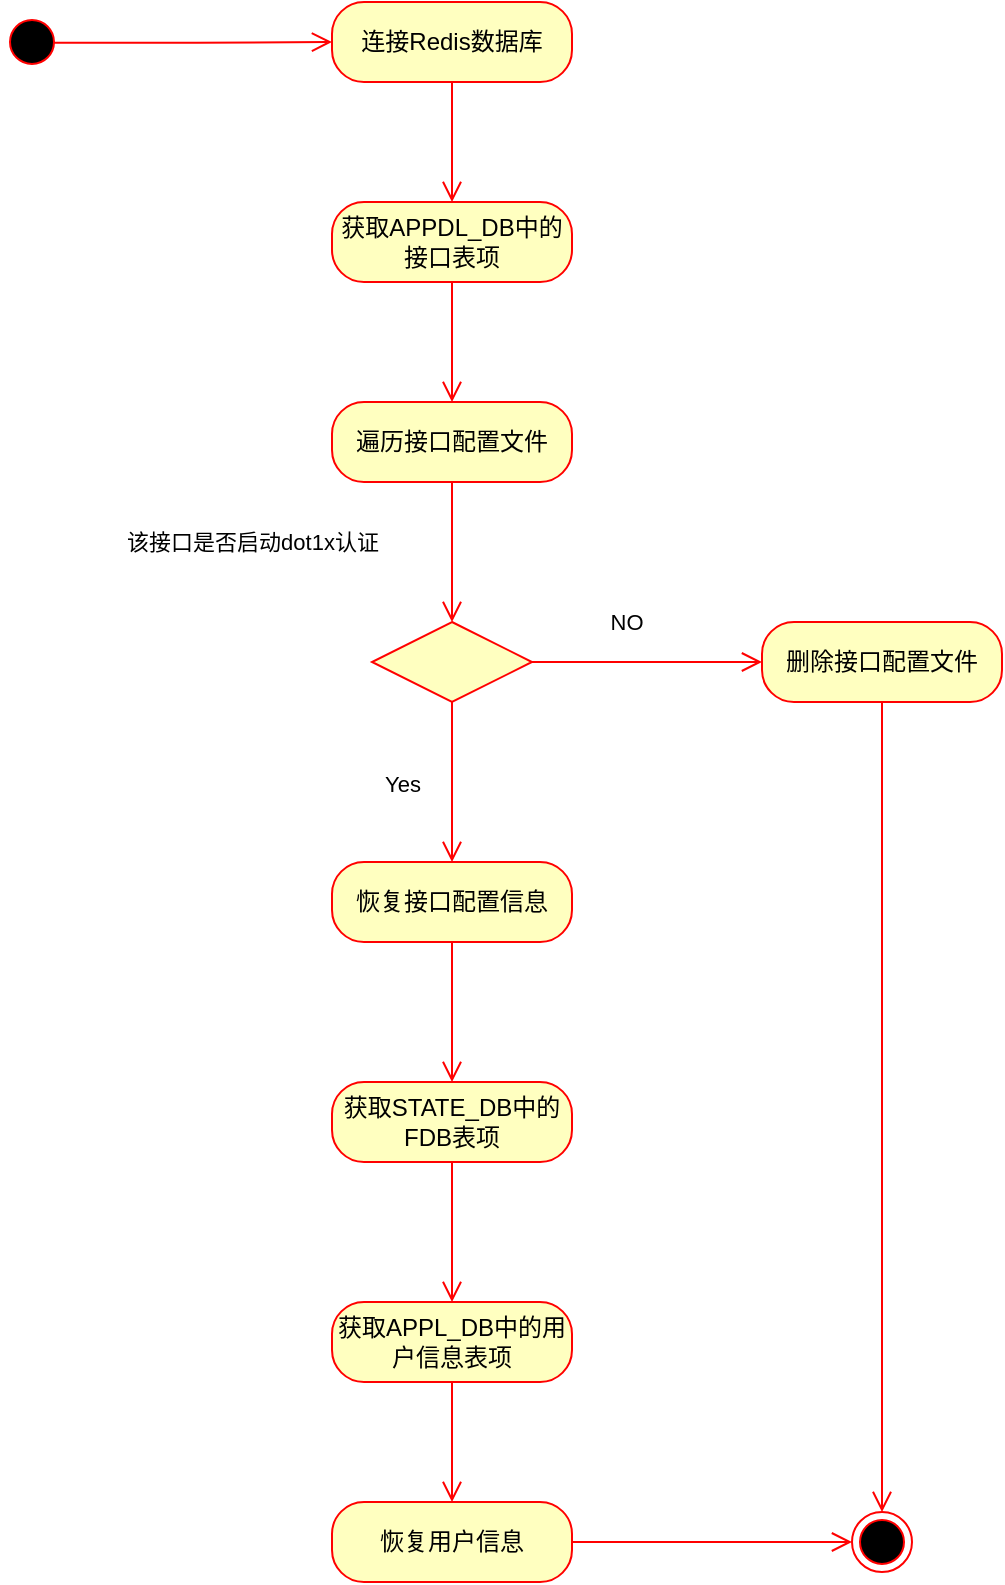 <mxfile version="21.6.6" type="github">
  <diagram name="第 1 页" id="rZtprluGpIdklK5qmUXH">
    <mxGraphModel dx="2841" dy="1294" grid="1" gridSize="10" guides="1" tooltips="1" connect="1" arrows="1" fold="1" page="1" pageScale="1" pageWidth="827" pageHeight="1169" math="0" shadow="0">
      <root>
        <mxCell id="0" />
        <mxCell id="1" parent="0" />
        <mxCell id="FhwYWp9bJd9N0G8-TKpN-5" value="" style="ellipse;html=1;shape=startState;fillColor=#000000;strokeColor=#ff0000;" vertex="1" parent="1">
          <mxGeometry x="-160" y="175" width="30" height="30" as="geometry" />
        </mxCell>
        <mxCell id="FhwYWp9bJd9N0G8-TKpN-6" value="" style="edgeStyle=orthogonalEdgeStyle;html=1;verticalAlign=bottom;endArrow=open;endSize=8;strokeColor=#ff0000;rounded=0;entryX=0;entryY=0.5;entryDx=0;entryDy=0;exitX=0.858;exitY=0.514;exitDx=0;exitDy=0;exitPerimeter=0;" edge="1" source="FhwYWp9bJd9N0G8-TKpN-5" parent="1" target="FhwYWp9bJd9N0G8-TKpN-10">
          <mxGeometry relative="1" as="geometry">
            <mxPoint x="65" y="170" as="targetPoint" />
            <mxPoint x="-130" y="190" as="sourcePoint" />
            <Array as="points" />
          </mxGeometry>
        </mxCell>
        <mxCell id="FhwYWp9bJd9N0G8-TKpN-10" value="连接Redis数据库" style="rounded=1;whiteSpace=wrap;html=1;arcSize=40;fontColor=#000000;fillColor=#ffffc0;strokeColor=#ff0000;" vertex="1" parent="1">
          <mxGeometry x="5" y="170" width="120" height="40" as="geometry" />
        </mxCell>
        <mxCell id="FhwYWp9bJd9N0G8-TKpN-11" value="" style="edgeStyle=orthogonalEdgeStyle;html=1;verticalAlign=bottom;endArrow=open;endSize=8;strokeColor=#ff0000;rounded=0;" edge="1" source="FhwYWp9bJd9N0G8-TKpN-10" parent="1">
          <mxGeometry relative="1" as="geometry">
            <mxPoint x="65" y="270" as="targetPoint" />
          </mxGeometry>
        </mxCell>
        <mxCell id="FhwYWp9bJd9N0G8-TKpN-12" value="获取APPDL_DB中的接口表项" style="rounded=1;whiteSpace=wrap;html=1;arcSize=40;fontColor=#000000;fillColor=#ffffc0;strokeColor=#ff0000;" vertex="1" parent="1">
          <mxGeometry x="5" y="270" width="120" height="40" as="geometry" />
        </mxCell>
        <mxCell id="FhwYWp9bJd9N0G8-TKpN-13" value="" style="edgeStyle=orthogonalEdgeStyle;html=1;verticalAlign=bottom;endArrow=open;endSize=8;strokeColor=#ff0000;rounded=0;" edge="1" source="FhwYWp9bJd9N0G8-TKpN-12" parent="1">
          <mxGeometry relative="1" as="geometry">
            <mxPoint x="65" y="370" as="targetPoint" />
          </mxGeometry>
        </mxCell>
        <mxCell id="FhwYWp9bJd9N0G8-TKpN-14" value="遍历接口配置文件" style="rounded=1;whiteSpace=wrap;html=1;arcSize=40;fontColor=#000000;fillColor=#ffffc0;strokeColor=#ff0000;" vertex="1" parent="1">
          <mxGeometry x="5" y="370" width="120" height="40" as="geometry" />
        </mxCell>
        <mxCell id="FhwYWp9bJd9N0G8-TKpN-16" value="" style="edgeStyle=orthogonalEdgeStyle;html=1;verticalAlign=bottom;endArrow=open;endSize=8;strokeColor=#ff0000;rounded=0;exitX=0.5;exitY=1;exitDx=0;exitDy=0;entryX=0.5;entryY=0;entryDx=0;entryDy=0;" edge="1" parent="1" source="FhwYWp9bJd9N0G8-TKpN-14" target="FhwYWp9bJd9N0G8-TKpN-17">
          <mxGeometry relative="1" as="geometry">
            <mxPoint x="310" y="430" as="targetPoint" />
            <mxPoint x="220" y="250" as="sourcePoint" />
          </mxGeometry>
        </mxCell>
        <mxCell id="FhwYWp9bJd9N0G8-TKpN-17" value="" style="rhombus;whiteSpace=wrap;html=1;fontColor=#000000;fillColor=#ffffc0;strokeColor=#ff0000;" vertex="1" parent="1">
          <mxGeometry x="25" y="480" width="80" height="40" as="geometry" />
        </mxCell>
        <mxCell id="FhwYWp9bJd9N0G8-TKpN-20" value="恢复接口配置信息" style="rounded=1;whiteSpace=wrap;html=1;arcSize=40;fontColor=#000000;fillColor=#ffffc0;strokeColor=#ff0000;" vertex="1" parent="1">
          <mxGeometry x="5" y="600" width="120" height="40" as="geometry" />
        </mxCell>
        <mxCell id="FhwYWp9bJd9N0G8-TKpN-22" value="删除接口配置文件" style="rounded=1;whiteSpace=wrap;html=1;arcSize=40;fontColor=#000000;fillColor=#ffffc0;strokeColor=#ff0000;" vertex="1" parent="1">
          <mxGeometry x="220" y="480" width="120" height="40" as="geometry" />
        </mxCell>
        <mxCell id="FhwYWp9bJd9N0G8-TKpN-23" value="" style="edgeStyle=orthogonalEdgeStyle;html=1;verticalAlign=bottom;endArrow=open;endSize=8;strokeColor=#ff0000;rounded=0;entryX=0.5;entryY=0;entryDx=0;entryDy=0;" edge="1" source="FhwYWp9bJd9N0G8-TKpN-22" parent="1" target="FhwYWp9bJd9N0G8-TKpN-38">
          <mxGeometry relative="1" as="geometry">
            <mxPoint x="280" y="640" as="targetPoint" />
            <Array as="points" />
          </mxGeometry>
        </mxCell>
        <mxCell id="FhwYWp9bJd9N0G8-TKpN-24" value="" style="edgeStyle=orthogonalEdgeStyle;html=1;verticalAlign=bottom;endArrow=open;endSize=8;strokeColor=#ff0000;rounded=0;exitX=1;exitY=0.5;exitDx=0;exitDy=0;" edge="1" parent="1" source="FhwYWp9bJd9N0G8-TKpN-17" target="FhwYWp9bJd9N0G8-TKpN-22">
          <mxGeometry relative="1" as="geometry">
            <mxPoint x="290" y="330" as="targetPoint" />
            <mxPoint x="290" y="260" as="sourcePoint" />
          </mxGeometry>
        </mxCell>
        <mxCell id="FhwYWp9bJd9N0G8-TKpN-25" value="该接口是否启动dot1x认证" style="edgeLabel;html=1;align=center;verticalAlign=middle;resizable=0;points=[];" vertex="1" connectable="0" parent="FhwYWp9bJd9N0G8-TKpN-24">
          <mxGeometry x="-0.158" y="2" relative="1" as="geometry">
            <mxPoint x="-189" y="-58" as="offset" />
          </mxGeometry>
        </mxCell>
        <mxCell id="FhwYWp9bJd9N0G8-TKpN-30" value="NO" style="edgeLabel;html=1;align=center;verticalAlign=middle;resizable=0;points=[];" vertex="1" connectable="0" parent="FhwYWp9bJd9N0G8-TKpN-24">
          <mxGeometry x="-0.039" relative="1" as="geometry">
            <mxPoint x="-9" y="-20" as="offset" />
          </mxGeometry>
        </mxCell>
        <mxCell id="FhwYWp9bJd9N0G8-TKpN-32" value="" style="edgeStyle=orthogonalEdgeStyle;html=1;verticalAlign=bottom;endArrow=open;endSize=8;strokeColor=#ff0000;rounded=0;exitX=0.5;exitY=1;exitDx=0;exitDy=0;entryX=0.5;entryY=0;entryDx=0;entryDy=0;" edge="1" parent="1" source="FhwYWp9bJd9N0G8-TKpN-17" target="FhwYWp9bJd9N0G8-TKpN-20">
          <mxGeometry relative="1" as="geometry">
            <mxPoint x="270" y="430" as="targetPoint" />
            <mxPoint x="270" y="310" as="sourcePoint" />
            <Array as="points">
              <mxPoint x="65" y="560" />
              <mxPoint x="65" y="560" />
            </Array>
          </mxGeometry>
        </mxCell>
        <mxCell id="FhwYWp9bJd9N0G8-TKpN-44" value="Yes" style="edgeLabel;html=1;align=center;verticalAlign=middle;resizable=0;points=[];" vertex="1" connectable="0" parent="FhwYWp9bJd9N0G8-TKpN-32">
          <mxGeometry x="0.021" y="4" relative="1" as="geometry">
            <mxPoint x="-29" as="offset" />
          </mxGeometry>
        </mxCell>
        <mxCell id="FhwYWp9bJd9N0G8-TKpN-33" value="获取STATE_DB中的FDB表项" style="rounded=1;whiteSpace=wrap;html=1;arcSize=40;fontColor=#000000;fillColor=#ffffc0;strokeColor=#ff0000;" vertex="1" parent="1">
          <mxGeometry x="5" y="710" width="120" height="40" as="geometry" />
        </mxCell>
        <mxCell id="FhwYWp9bJd9N0G8-TKpN-34" value="" style="edgeStyle=orthogonalEdgeStyle;html=1;verticalAlign=bottom;endArrow=open;endSize=8;strokeColor=#ff0000;rounded=0;" edge="1" source="FhwYWp9bJd9N0G8-TKpN-33" parent="1">
          <mxGeometry relative="1" as="geometry">
            <mxPoint x="65" y="820" as="targetPoint" />
            <Array as="points">
              <mxPoint x="65" y="800" />
              <mxPoint x="65" y="800" />
            </Array>
          </mxGeometry>
        </mxCell>
        <mxCell id="FhwYWp9bJd9N0G8-TKpN-35" value="" style="edgeStyle=orthogonalEdgeStyle;html=1;verticalAlign=bottom;endArrow=open;endSize=8;strokeColor=#ff0000;rounded=0;exitX=0.5;exitY=1;exitDx=0;exitDy=0;entryX=0.5;entryY=0;entryDx=0;entryDy=0;" edge="1" parent="1" source="FhwYWp9bJd9N0G8-TKpN-20" target="FhwYWp9bJd9N0G8-TKpN-33">
          <mxGeometry relative="1" as="geometry">
            <mxPoint x="180" y="830" as="targetPoint" />
            <mxPoint x="180" y="710" as="sourcePoint" />
            <Array as="points">
              <mxPoint x="65" y="700" />
              <mxPoint x="65" y="700" />
            </Array>
          </mxGeometry>
        </mxCell>
        <mxCell id="FhwYWp9bJd9N0G8-TKpN-36" value="获取APPL_DB中的用户信息表项" style="rounded=1;whiteSpace=wrap;html=1;arcSize=40;fontColor=#000000;fillColor=#ffffc0;strokeColor=#ff0000;" vertex="1" parent="1">
          <mxGeometry x="5" y="820" width="120" height="40" as="geometry" />
        </mxCell>
        <mxCell id="FhwYWp9bJd9N0G8-TKpN-37" value="" style="edgeStyle=orthogonalEdgeStyle;html=1;verticalAlign=bottom;endArrow=open;endSize=8;strokeColor=#ff0000;rounded=0;" edge="1" source="FhwYWp9bJd9N0G8-TKpN-36" parent="1">
          <mxGeometry relative="1" as="geometry">
            <mxPoint x="65" y="920" as="targetPoint" />
          </mxGeometry>
        </mxCell>
        <mxCell id="FhwYWp9bJd9N0G8-TKpN-38" value="" style="ellipse;html=1;shape=endState;fillColor=#000000;strokeColor=#ff0000;" vertex="1" parent="1">
          <mxGeometry x="265" y="925" width="30" height="30" as="geometry" />
        </mxCell>
        <mxCell id="FhwYWp9bJd9N0G8-TKpN-39" value="恢复用户信息" style="rounded=1;whiteSpace=wrap;html=1;arcSize=40;fontColor=#000000;fillColor=#ffffc0;strokeColor=#ff0000;" vertex="1" parent="1">
          <mxGeometry x="5" y="920" width="120" height="40" as="geometry" />
        </mxCell>
        <mxCell id="FhwYWp9bJd9N0G8-TKpN-40" value="" style="edgeStyle=orthogonalEdgeStyle;html=1;verticalAlign=bottom;endArrow=open;endSize=8;strokeColor=#ff0000;rounded=0;exitX=1;exitY=0.5;exitDx=0;exitDy=0;entryX=0;entryY=0.5;entryDx=0;entryDy=0;" edge="1" source="FhwYWp9bJd9N0G8-TKpN-39" parent="1" target="FhwYWp9bJd9N0G8-TKpN-38">
          <mxGeometry relative="1" as="geometry">
            <mxPoint x="65" y="1050" as="targetPoint" />
          </mxGeometry>
        </mxCell>
      </root>
    </mxGraphModel>
  </diagram>
</mxfile>
